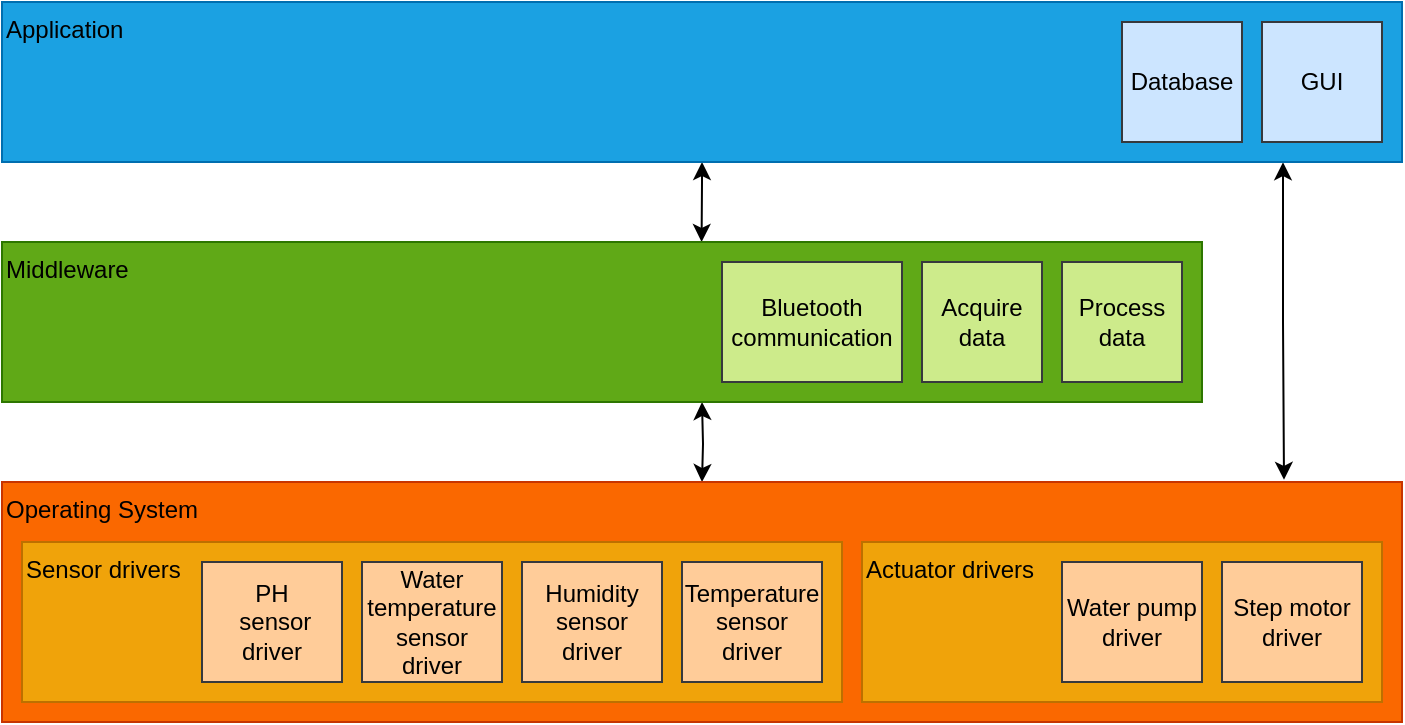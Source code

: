 <mxfile version="15.6.3" type="device"><diagram id="OHsSRLIoy3yNzPp5aIiv" name="Page-1"><mxGraphModel dx="981" dy="452" grid="1" gridSize="10" guides="1" tooltips="1" connect="1" arrows="1" fold="1" page="1" pageScale="1" pageWidth="827" pageHeight="1169" math="0" shadow="0"><root><mxCell id="0"/><mxCell id="1" parent="0"/><mxCell id="dl7BPOdnrhiQY_66nSKe-19" value="" style="edgeStyle=orthogonalEdgeStyle;rounded=0;orthogonalLoop=1;jettySize=auto;html=1;entryX=0.583;entryY=0;entryDx=0;entryDy=0;entryPerimeter=0;startArrow=classic;startFill=1;" edge="1" parent="1" source="dl7BPOdnrhiQY_66nSKe-1" target="dl7BPOdnrhiQY_66nSKe-2"><mxGeometry relative="1" as="geometry"><Array as="points"><mxPoint x="510" y="390"/><mxPoint x="510" y="390"/></Array></mxGeometry></mxCell><mxCell id="dl7BPOdnrhiQY_66nSKe-21" style="edgeStyle=orthogonalEdgeStyle;rounded=0;orthogonalLoop=1;jettySize=auto;html=1;exitX=0.915;exitY=1.001;exitDx=0;exitDy=0;exitPerimeter=0;entryX=0.915;entryY=-0.009;entryDx=0;entryDy=0;entryPerimeter=0;startArrow=classic;startFill=1;" edge="1" parent="1" source="dl7BPOdnrhiQY_66nSKe-1" target="dl7BPOdnrhiQY_66nSKe-3"><mxGeometry relative="1" as="geometry"><Array as="points"><mxPoint x="801" y="460"/><mxPoint x="801" y="460"/><mxPoint x="801" y="539"/></Array></mxGeometry></mxCell><mxCell id="dl7BPOdnrhiQY_66nSKe-1" value="Application" style="rounded=0;whiteSpace=wrap;html=1;fillColor=#1ba1e2;strokeColor=#006EAF;align=left;verticalAlign=top;fontColor=#000000;" vertex="1" parent="1"><mxGeometry x="160" y="300" width="700" height="80" as="geometry"/></mxCell><mxCell id="dl7BPOdnrhiQY_66nSKe-20" value="" style="edgeStyle=orthogonalEdgeStyle;rounded=0;orthogonalLoop=1;jettySize=auto;html=1;entryX=0.5;entryY=0;entryDx=0;entryDy=0;startArrow=classic;startFill=1;" edge="1" parent="1" target="dl7BPOdnrhiQY_66nSKe-3"><mxGeometry relative="1" as="geometry"><mxPoint x="510" y="500" as="sourcePoint"/></mxGeometry></mxCell><mxCell id="dl7BPOdnrhiQY_66nSKe-2" value="Middleware" style="rounded=0;whiteSpace=wrap;html=1;fillColor=#60a917;strokeColor=#2D7600;align=left;verticalAlign=top;fontColor=#000000;" vertex="1" parent="1"><mxGeometry x="160" y="420" width="600" height="80" as="geometry"/></mxCell><mxCell id="dl7BPOdnrhiQY_66nSKe-3" value="Operating System" style="rounded=0;whiteSpace=wrap;html=1;fillColor=#fa6800;strokeColor=#C73500;align=left;verticalAlign=top;fontColor=#000000;" vertex="1" parent="1"><mxGeometry x="160" y="540" width="700" height="120" as="geometry"/></mxCell><mxCell id="dl7BPOdnrhiQY_66nSKe-4" value="GUI" style="rounded=0;whiteSpace=wrap;html=1;align=center;verticalAlign=middle;fillColor=#cce5ff;strokeColor=#36393d;" vertex="1" parent="1"><mxGeometry x="790" y="310" width="60" height="60" as="geometry"/></mxCell><mxCell id="dl7BPOdnrhiQY_66nSKe-5" value="Database" style="rounded=0;whiteSpace=wrap;html=1;align=center;verticalAlign=middle;fillColor=#cce5ff;strokeColor=#36393d;" vertex="1" parent="1"><mxGeometry x="720" y="310" width="60" height="60" as="geometry"/></mxCell><mxCell id="dl7BPOdnrhiQY_66nSKe-6" value="Acquire data" style="rounded=0;whiteSpace=wrap;html=1;align=center;verticalAlign=middle;fillColor=#cdeb8b;strokeColor=#36393d;" vertex="1" parent="1"><mxGeometry x="620" y="430" width="60" height="60" as="geometry"/></mxCell><mxCell id="dl7BPOdnrhiQY_66nSKe-7" value="Process data" style="rounded=0;whiteSpace=wrap;html=1;align=center;verticalAlign=middle;fillColor=#cdeb8b;strokeColor=#36393d;" vertex="1" parent="1"><mxGeometry x="690" y="430" width="60" height="60" as="geometry"/></mxCell><mxCell id="dl7BPOdnrhiQY_66nSKe-8" value="Bluetooth communication" style="rounded=0;whiteSpace=wrap;html=1;align=center;verticalAlign=middle;fillColor=#cdeb8b;strokeColor=#36393d;" vertex="1" parent="1"><mxGeometry x="520" y="430" width="90" height="60" as="geometry"/></mxCell><mxCell id="dl7BPOdnrhiQY_66nSKe-9" value="Sensor drivers" style="rounded=0;whiteSpace=wrap;html=1;align=left;verticalAlign=top;fillColor=#f0a30a;fontColor=#000000;strokeColor=#BD7000;" vertex="1" parent="1"><mxGeometry x="170" y="570" width="410" height="80" as="geometry"/></mxCell><mxCell id="dl7BPOdnrhiQY_66nSKe-10" value="Actuator drivers" style="rounded=0;whiteSpace=wrap;html=1;align=left;verticalAlign=top;fillColor=#f0a30a;fontColor=#000000;strokeColor=#BD7000;" vertex="1" parent="1"><mxGeometry x="590" y="570" width="260" height="80" as="geometry"/></mxCell><mxCell id="dl7BPOdnrhiQY_66nSKe-11" value="Water temperature sensor driver" style="rounded=0;whiteSpace=wrap;html=1;align=center;verticalAlign=middle;" vertex="1" parent="1"><mxGeometry x="340" y="580" width="70" height="60" as="geometry"/></mxCell><mxCell id="dl7BPOdnrhiQY_66nSKe-12" value="Humidity sensor driver" style="rounded=0;whiteSpace=wrap;html=1;align=center;verticalAlign=middle;" vertex="1" parent="1"><mxGeometry x="420" y="580" width="70" height="60" as="geometry"/></mxCell><mxCell id="dl7BPOdnrhiQY_66nSKe-13" value="PH&lt;br&gt;&amp;nbsp;sensor driver" style="rounded=0;whiteSpace=wrap;html=1;align=center;verticalAlign=middle;" vertex="1" parent="1"><mxGeometry x="260" y="580" width="70" height="60" as="geometry"/></mxCell><mxCell id="dl7BPOdnrhiQY_66nSKe-15" value="Temperature sensor driver" style="rounded=0;whiteSpace=wrap;html=1;align=center;verticalAlign=middle;" vertex="1" parent="1"><mxGeometry x="500" y="580" width="70" height="60" as="geometry"/></mxCell><mxCell id="dl7BPOdnrhiQY_66nSKe-16" value="Step motor&lt;br&gt;driver" style="rounded=0;whiteSpace=wrap;html=1;align=center;verticalAlign=middle;fillColor=#ffcc99;strokeColor=#36393d;" vertex="1" parent="1"><mxGeometry x="770" y="580" width="70" height="60" as="geometry"/></mxCell><mxCell id="dl7BPOdnrhiQY_66nSKe-17" value="Water pump driver" style="rounded=0;whiteSpace=wrap;html=1;align=center;verticalAlign=middle;fillColor=#ffcc99;strokeColor=#36393d;" vertex="1" parent="1"><mxGeometry x="690" y="580" width="70" height="60" as="geometry"/></mxCell><mxCell id="dl7BPOdnrhiQY_66nSKe-22" value="PH&lt;br&gt;&amp;nbsp;sensor driver" style="rounded=0;whiteSpace=wrap;html=1;align=center;verticalAlign=middle;fillColor=#ffcc99;strokeColor=#36393d;" vertex="1" parent="1"><mxGeometry x="260" y="580" width="70" height="60" as="geometry"/></mxCell><mxCell id="dl7BPOdnrhiQY_66nSKe-23" value="Water temperature sensor driver" style="rounded=0;whiteSpace=wrap;html=1;align=center;verticalAlign=middle;fillColor=#ffcc99;strokeColor=#36393d;" vertex="1" parent="1"><mxGeometry x="340" y="580" width="70" height="60" as="geometry"/></mxCell><mxCell id="dl7BPOdnrhiQY_66nSKe-24" value="Humidity sensor driver" style="rounded=0;whiteSpace=wrap;html=1;align=center;verticalAlign=middle;fillColor=#ffcc99;strokeColor=#36393d;" vertex="1" parent="1"><mxGeometry x="420" y="580" width="70" height="60" as="geometry"/></mxCell><mxCell id="dl7BPOdnrhiQY_66nSKe-25" value="Temperature sensor driver" style="rounded=0;whiteSpace=wrap;html=1;align=center;verticalAlign=middle;fillColor=#ffcc99;strokeColor=#36393d;" vertex="1" parent="1"><mxGeometry x="500" y="580" width="70" height="60" as="geometry"/></mxCell></root></mxGraphModel></diagram></mxfile>